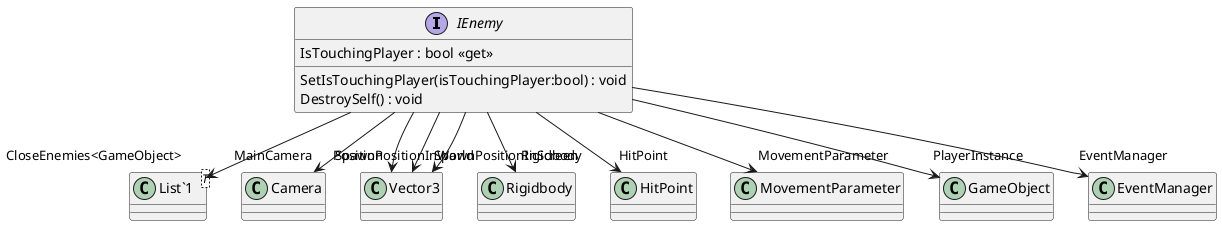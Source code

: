 @startuml
interface IEnemy {
    IsTouchingPlayer : bool <<get>>
    SetIsTouchingPlayer(isTouchingPlayer:bool) : void
    DestroySelf() : void
}
class "List`1"<T> {
}
IEnemy --> "MainCamera" Camera
IEnemy --> "Position" Vector3
IEnemy --> "Rigidbody" Rigidbody
IEnemy --> "CloseEnemies<GameObject>" "List`1"
IEnemy --> "HitPoint" HitPoint
IEnemy --> "MovementParameter" MovementParameter
IEnemy --> "SpawnPositionInScreen" Vector3
IEnemy --> "SpawnPositionInWorld" Vector3
IEnemy --> "PlayerInstance" GameObject
IEnemy --> "EventManager" EventManager
@enduml

